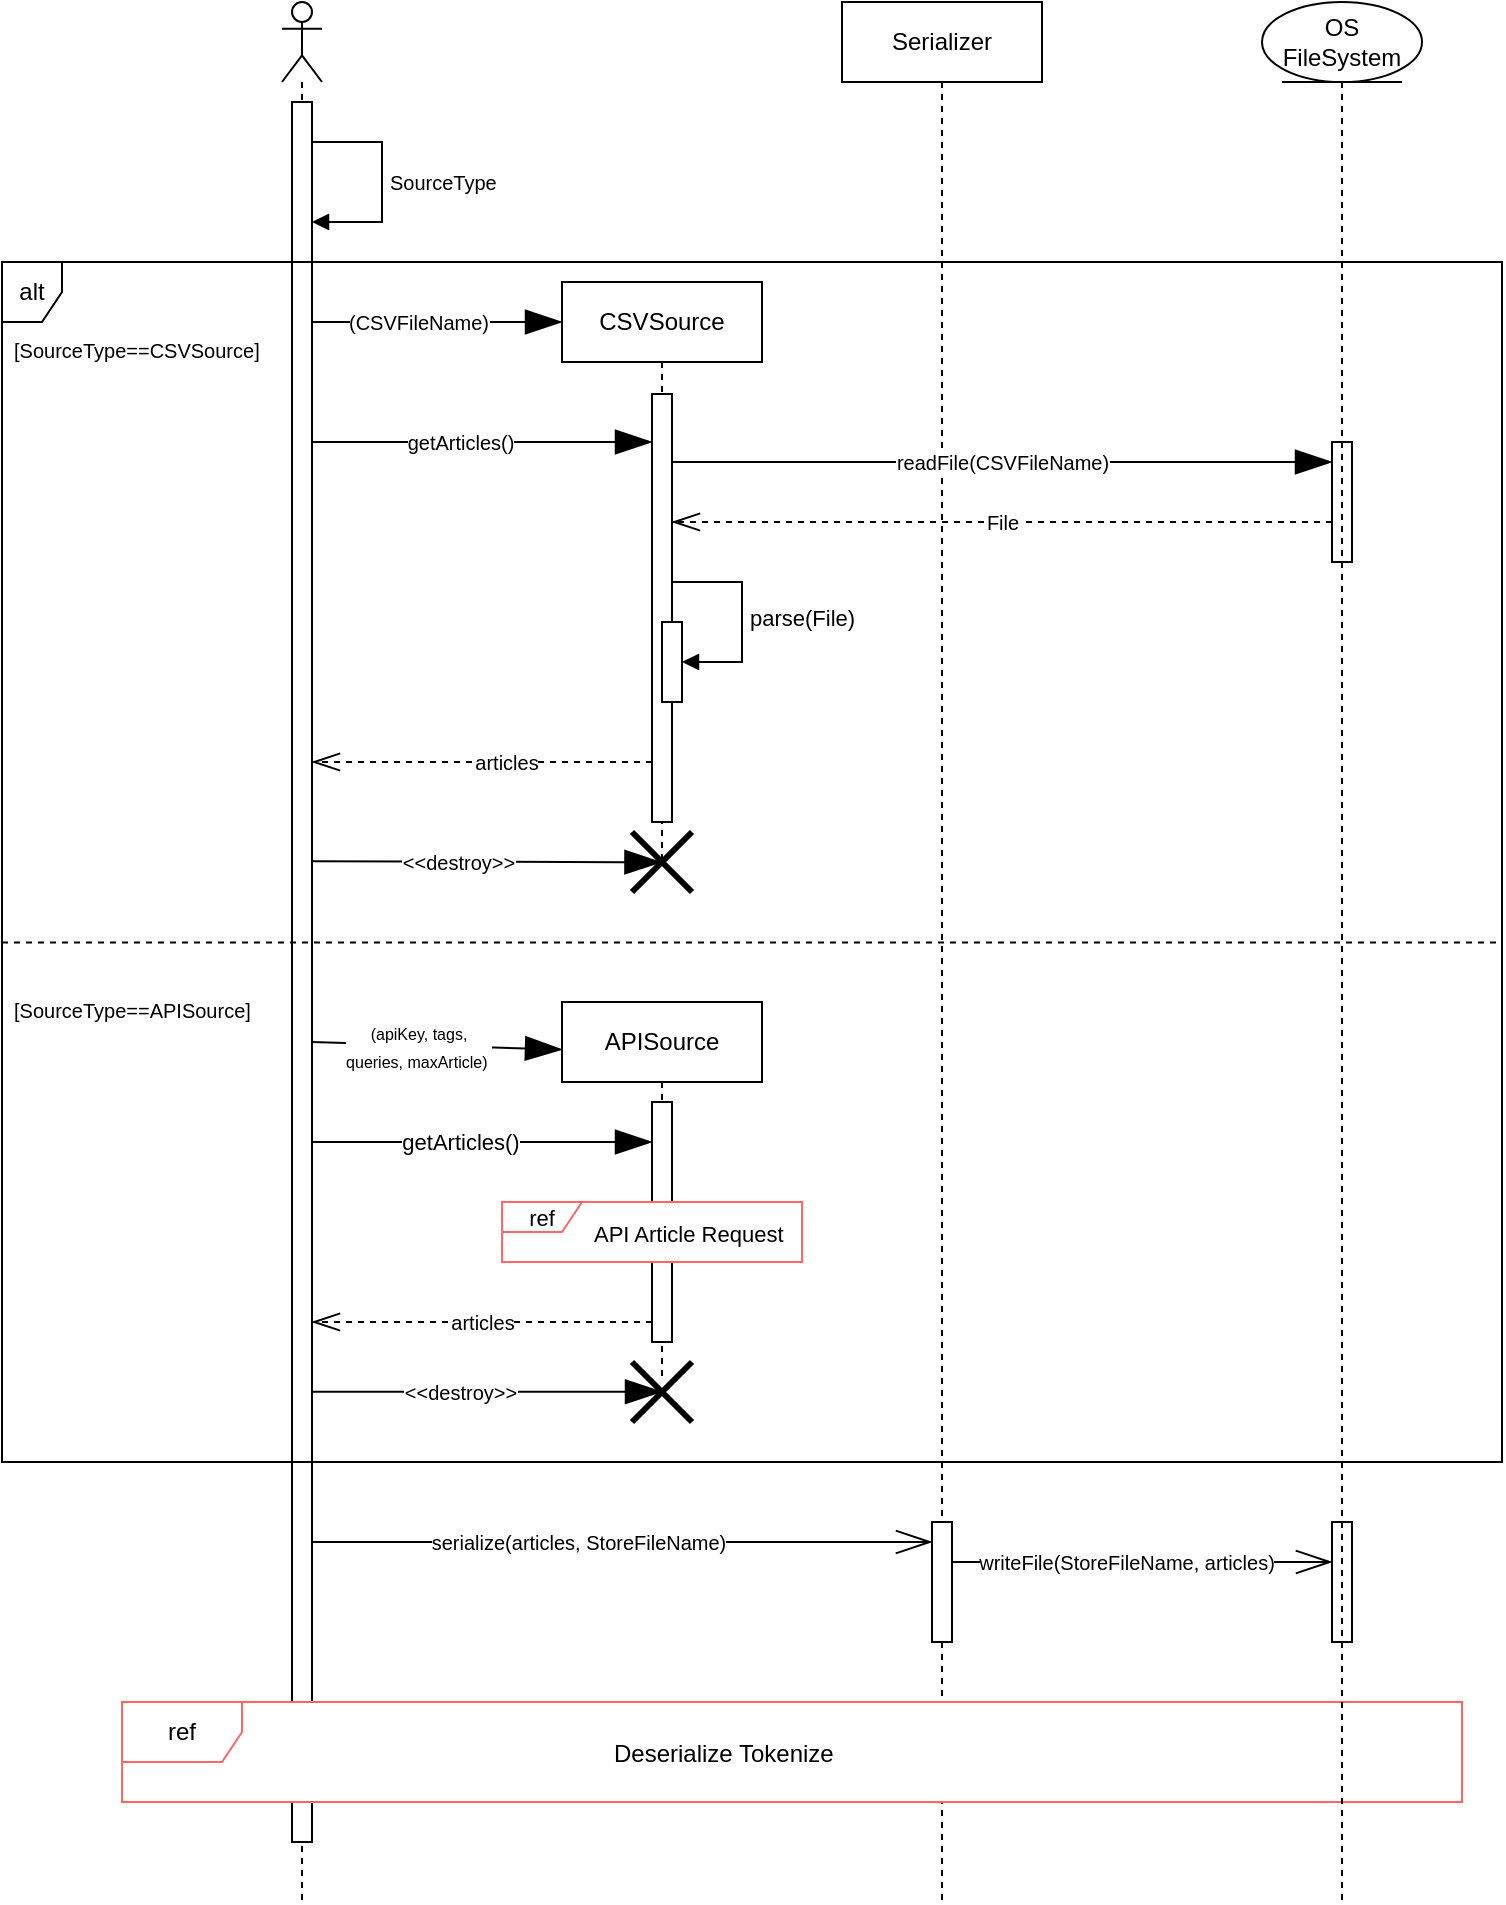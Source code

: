 <mxfile version="21.2.8" type="device">
  <diagram name="Page-1" id="2YBvvXClWsGukQMizWep">
    <mxGraphModel dx="1434" dy="-243" grid="1" gridSize="10" guides="1" tooltips="1" connect="1" arrows="1" fold="1" page="1" pageScale="1" pageWidth="850" pageHeight="1100" math="0" shadow="0">
      <root>
        <mxCell id="0" />
        <mxCell id="1" parent="0" />
        <mxCell id="KgcwhwzwJlgUO1JTBY_t-3" value="" style="shape=umlLifeline;perimeter=lifelinePerimeter;whiteSpace=wrap;html=1;container=1;dropTarget=0;collapsible=0;recursiveResize=0;outlineConnect=0;portConstraint=eastwest;newEdgeStyle={&quot;edgeStyle&quot;:&quot;elbowEdgeStyle&quot;,&quot;elbow&quot;:&quot;vertical&quot;,&quot;curved&quot;:0,&quot;rounded&quot;:0};participant=umlActor;size=40;" parent="1" vertex="1">
          <mxGeometry x="150" y="1120" width="20" height="950" as="geometry" />
        </mxCell>
        <mxCell id="KgcwhwzwJlgUO1JTBY_t-4" value="" style="html=1;points=[];perimeter=orthogonalPerimeter;outlineConnect=0;targetShapes=umlLifeline;portConstraint=eastwest;newEdgeStyle={&quot;edgeStyle&quot;:&quot;elbowEdgeStyle&quot;,&quot;elbow&quot;:&quot;vertical&quot;,&quot;curved&quot;:0,&quot;rounded&quot;:0};" parent="KgcwhwzwJlgUO1JTBY_t-3" vertex="1">
          <mxGeometry x="5" y="50" width="10" height="870" as="geometry" />
        </mxCell>
        <mxCell id="6_1-8qy97I9ZGp-JPqzc-2" value="&lt;font style=&quot;font-size: 10px;&quot;&gt;SourceType&lt;/font&gt;" style="html=1;align=left;spacingLeft=2;endArrow=block;rounded=0;edgeStyle=orthogonalEdgeStyle;curved=0;rounded=0;" parent="KgcwhwzwJlgUO1JTBY_t-3" source="KgcwhwzwJlgUO1JTBY_t-4" target="KgcwhwzwJlgUO1JTBY_t-4" edge="1">
          <mxGeometry relative="1" as="geometry">
            <mxPoint x="20" y="60" as="sourcePoint" />
            <Array as="points">
              <mxPoint x="50" y="70" />
              <mxPoint x="50" y="110" />
            </Array>
            <mxPoint x="20" y="90" as="targetPoint" />
          </mxGeometry>
        </mxCell>
        <mxCell id="6_1-8qy97I9ZGp-JPqzc-3" value="alt" style="shape=umlFrame;whiteSpace=wrap;html=1;pointerEvents=0;width=30;height=30;" parent="1" vertex="1">
          <mxGeometry x="10" y="1250" width="750" height="600" as="geometry" />
        </mxCell>
        <mxCell id="6_1-8qy97I9ZGp-JPqzc-4" value="&lt;font style=&quot;font-size: 10px;&quot;&gt;[SourceType==CSVSource]&lt;/font&gt;" style="text;strokeColor=none;fillColor=none;align=left;verticalAlign=top;spacingLeft=4;spacingRight=4;overflow=hidden;rotatable=0;points=[[0,0.5],[1,0.5]];portConstraint=eastwest;whiteSpace=wrap;html=1;" parent="1" vertex="1">
          <mxGeometry x="10" y="1280" width="140" height="26" as="geometry" />
        </mxCell>
        <mxCell id="6_1-8qy97I9ZGp-JPqzc-5" value="CSVSource" style="shape=umlLifeline;perimeter=lifelinePerimeter;whiteSpace=wrap;html=1;container=1;dropTarget=0;collapsible=0;recursiveResize=0;outlineConnect=0;portConstraint=eastwest;newEdgeStyle={&quot;edgeStyle&quot;:&quot;elbowEdgeStyle&quot;,&quot;elbow&quot;:&quot;vertical&quot;,&quot;curved&quot;:0,&quot;rounded&quot;:0};" parent="1" vertex="1">
          <mxGeometry x="290" y="1260" width="100" height="290" as="geometry" />
        </mxCell>
        <mxCell id="6_1-8qy97I9ZGp-JPqzc-6" value="" style="html=1;points=[];perimeter=orthogonalPerimeter;outlineConnect=0;targetShapes=umlLifeline;portConstraint=eastwest;newEdgeStyle={&quot;edgeStyle&quot;:&quot;elbowEdgeStyle&quot;,&quot;elbow&quot;:&quot;vertical&quot;,&quot;curved&quot;:0,&quot;rounded&quot;:0};" parent="6_1-8qy97I9ZGp-JPqzc-5" vertex="1">
          <mxGeometry x="45" y="56" width="10" height="214" as="geometry" />
        </mxCell>
        <mxCell id="WzOtO7L-p5QBb_bY3mz2-6" value="" style="html=1;points=[];perimeter=orthogonalPerimeter;outlineConnect=0;targetShapes=umlLifeline;portConstraint=eastwest;newEdgeStyle={&quot;edgeStyle&quot;:&quot;elbowEdgeStyle&quot;,&quot;elbow&quot;:&quot;vertical&quot;,&quot;curved&quot;:0,&quot;rounded&quot;:0};" parent="6_1-8qy97I9ZGp-JPqzc-5" vertex="1">
          <mxGeometry x="50" y="170" width="10" height="40" as="geometry" />
        </mxCell>
        <mxCell id="WzOtO7L-p5QBb_bY3mz2-7" value="parse(File)" style="html=1;align=left;spacingLeft=2;endArrow=block;rounded=0;edgeStyle=orthogonalEdgeStyle;curved=0;rounded=0;" parent="6_1-8qy97I9ZGp-JPqzc-5" source="6_1-8qy97I9ZGp-JPqzc-6" target="WzOtO7L-p5QBb_bY3mz2-6" edge="1">
          <mxGeometry relative="1" as="geometry">
            <mxPoint x="60" y="150" as="sourcePoint" />
            <Array as="points">
              <mxPoint x="90" y="150" />
              <mxPoint x="90" y="190" />
            </Array>
          </mxGeometry>
        </mxCell>
        <mxCell id="6_1-8qy97I9ZGp-JPqzc-15" value="&lt;font style=&quot;font-size: 10px;&quot;&gt;getArticles()&lt;/font&gt;" style="endArrow=blockThin;endSize=16;endFill=1;html=1;rounded=0;" parent="1" target="6_1-8qy97I9ZGp-JPqzc-6" edge="1">
          <mxGeometry x="-0.133" width="160" relative="1" as="geometry">
            <mxPoint x="165" y="1340" as="sourcePoint" />
            <mxPoint x="315" y="1340" as="targetPoint" />
            <Array as="points">
              <mxPoint x="190" y="1340" />
              <mxPoint x="290" y="1340" />
            </Array>
            <mxPoint as="offset" />
          </mxGeometry>
        </mxCell>
        <mxCell id="6_1-8qy97I9ZGp-JPqzc-19" value="" style="endArrow=none;dashed=1;html=1;rounded=0;exitX=0;exitY=0.567;exitDx=0;exitDy=0;exitPerimeter=0;entryX=0.999;entryY=0.567;entryDx=0;entryDy=0;entryPerimeter=0;" parent="1" source="6_1-8qy97I9ZGp-JPqzc-3" target="6_1-8qy97I9ZGp-JPqzc-3" edge="1">
          <mxGeometry width="50" height="50" relative="1" as="geometry">
            <mxPoint x="260" y="1500" as="sourcePoint" />
            <mxPoint x="760" y="1410" as="targetPoint" />
          </mxGeometry>
        </mxCell>
        <mxCell id="6_1-8qy97I9ZGp-JPqzc-20" value="&lt;font style=&quot;font-size: 10px;&quot;&gt;[SourceType==APISource]&lt;/font&gt;" style="text;strokeColor=none;fillColor=none;align=left;verticalAlign=top;spacingLeft=4;spacingRight=4;overflow=hidden;rotatable=0;points=[[0,0.5],[1,0.5]];portConstraint=eastwest;whiteSpace=wrap;html=1;" parent="1" vertex="1">
          <mxGeometry x="10" y="1610" width="140" height="30" as="geometry" />
        </mxCell>
        <mxCell id="6_1-8qy97I9ZGp-JPqzc-21" value="APISource" style="shape=umlLifeline;perimeter=lifelinePerimeter;whiteSpace=wrap;html=1;container=1;dropTarget=0;collapsible=0;recursiveResize=0;outlineConnect=0;portConstraint=eastwest;newEdgeStyle={&quot;edgeStyle&quot;:&quot;elbowEdgeStyle&quot;,&quot;elbow&quot;:&quot;vertical&quot;,&quot;curved&quot;:0,&quot;rounded&quot;:0};" parent="1" vertex="1">
          <mxGeometry x="290" y="1620" width="100" height="190" as="geometry" />
        </mxCell>
        <mxCell id="6_1-8qy97I9ZGp-JPqzc-22" value="" style="html=1;points=[];perimeter=orthogonalPerimeter;outlineConnect=0;targetShapes=umlLifeline;portConstraint=eastwest;newEdgeStyle={&quot;edgeStyle&quot;:&quot;elbowEdgeStyle&quot;,&quot;elbow&quot;:&quot;vertical&quot;,&quot;curved&quot;:0,&quot;rounded&quot;:0};fillStyle=solid;" parent="6_1-8qy97I9ZGp-JPqzc-21" vertex="1">
          <mxGeometry x="45" y="50" width="10" height="120" as="geometry" />
        </mxCell>
        <mxCell id="6_1-8qy97I9ZGp-JPqzc-26" value="" style="shape=umlDestroy;whiteSpace=wrap;html=1;strokeWidth=3;targetShapes=umlLifeline;" parent="1" vertex="1">
          <mxGeometry x="325" y="1800" width="30" height="30" as="geometry" />
        </mxCell>
        <mxCell id="NDGKZVB12Xw6W9YrpPGg-1" value="Serializer" style="shape=umlLifeline;perimeter=lifelinePerimeter;whiteSpace=wrap;html=1;container=1;dropTarget=0;collapsible=0;recursiveResize=0;outlineConnect=0;portConstraint=eastwest;newEdgeStyle={&quot;edgeStyle&quot;:&quot;elbowEdgeStyle&quot;,&quot;elbow&quot;:&quot;vertical&quot;,&quot;curved&quot;:0,&quot;rounded&quot;:0};" parent="1" vertex="1">
          <mxGeometry x="430" y="1120" width="100" height="950" as="geometry" />
        </mxCell>
        <mxCell id="NDGKZVB12Xw6W9YrpPGg-2" value="" style="html=1;points=[];perimeter=orthogonalPerimeter;outlineConnect=0;targetShapes=umlLifeline;portConstraint=eastwest;newEdgeStyle={&quot;edgeStyle&quot;:&quot;elbowEdgeStyle&quot;,&quot;elbow&quot;:&quot;vertical&quot;,&quot;curved&quot;:0,&quot;rounded&quot;:0};" parent="NDGKZVB12Xw6W9YrpPGg-1" vertex="1">
          <mxGeometry x="45" y="760" width="10" height="60" as="geometry" />
        </mxCell>
        <mxCell id="NDGKZVB12Xw6W9YrpPGg-3" value="&lt;font style=&quot;font-size: 10px;&quot;&gt;serialize(articles, StoreFileName)&lt;/font&gt;" style="endArrow=openThin;endSize=16;endFill=0;html=1;rounded=0;" parent="1" target="NDGKZVB12Xw6W9YrpPGg-2" edge="1">
          <mxGeometry x="-0.143" width="160" relative="1" as="geometry">
            <mxPoint x="165" y="1890" as="sourcePoint" />
            <mxPoint x="470" y="1880" as="targetPoint" />
            <mxPoint as="offset" />
            <Array as="points">
              <mxPoint x="250" y="1890" />
              <mxPoint x="400" y="1890" />
            </Array>
          </mxGeometry>
        </mxCell>
        <mxCell id="NDGKZVB12Xw6W9YrpPGg-5" value="&lt;font style=&quot;font-size: 10px;&quot;&gt;writeFile(StoreFileName, articles)&lt;/font&gt;" style="endArrow=openThin;endSize=16;endFill=0;html=1;rounded=0;" parent="1" source="NDGKZVB12Xw6W9YrpPGg-2" target="NDGKZVB12Xw6W9YrpPGg-6" edge="1">
          <mxGeometry x="-0.085" width="160" relative="1" as="geometry">
            <mxPoint x="490" y="1900" as="sourcePoint" />
            <mxPoint x="670" y="1900" as="targetPoint" />
            <mxPoint as="offset" />
            <Array as="points">
              <mxPoint x="580" y="1900" />
            </Array>
          </mxGeometry>
        </mxCell>
        <mxCell id="NDGKZVB12Xw6W9YrpPGg-8" value="&lt;font style=&quot;font-size: 10px;&quot;&gt;readFile(CSVFileName)&lt;/font&gt;" style="endArrow=blockThin;endSize=16;endFill=1;html=1;rounded=0;" parent="1" target="NDGKZVB12Xw6W9YrpPGg-7" edge="1">
          <mxGeometry width="160" relative="1" as="geometry">
            <mxPoint x="345" y="1350" as="sourcePoint" />
            <mxPoint x="630" y="1350" as="targetPoint" />
            <mxPoint as="offset" />
            <Array as="points">
              <mxPoint x="345" y="1350" />
              <mxPoint x="425" y="1350" />
              <mxPoint x="445" y="1350" />
            </Array>
          </mxGeometry>
        </mxCell>
        <mxCell id="NDGKZVB12Xw6W9YrpPGg-9" value="&lt;font style=&quot;font-size: 10px;&quot;&gt;File&lt;/font&gt;" style="endArrow=openThin;endSize=12;dashed=1;html=1;rounded=0;endFill=0;" parent="1" source="NDGKZVB12Xw6W9YrpPGg-7" edge="1">
          <mxGeometry width="160" relative="1" as="geometry">
            <mxPoint x="630" y="1370" as="sourcePoint" />
            <mxPoint x="345" y="1380" as="targetPoint" />
            <Array as="points">
              <mxPoint x="620" y="1380" />
            </Array>
            <mxPoint as="offset" />
          </mxGeometry>
        </mxCell>
        <mxCell id="NDGKZVB12Xw6W9YrpPGg-24" value="&lt;font style=&quot;font-size: 11px;&quot;&gt;ref&lt;/font&gt;" style="shape=umlFrame;whiteSpace=wrap;html=1;pointerEvents=0;width=40;height=15;fillStyle=hatch;gradientColor=#FFFFFF;swimlaneFillColor=default;strokeColor=#FF6666;" parent="1" vertex="1">
          <mxGeometry x="260" y="1720" width="150" height="30" as="geometry" />
        </mxCell>
        <mxCell id="NDGKZVB12Xw6W9YrpPGg-26" value="&lt;font style=&quot;font-size: 11px;&quot;&gt;API Article Request&lt;/font&gt;" style="text;strokeColor=none;fillColor=none;align=left;verticalAlign=top;spacingLeft=4;spacingRight=4;overflow=hidden;rotatable=0;points=[[0,0.5],[1,0.5]];portConstraint=eastwest;whiteSpace=wrap;html=1;" parent="1" vertex="1">
          <mxGeometry x="300" y="1722" width="110" height="26" as="geometry" />
        </mxCell>
        <mxCell id="WzOtO7L-p5QBb_bY3mz2-1" value="ref" style="shape=umlFrame;whiteSpace=wrap;html=1;pointerEvents=0;swimlaneFillColor=default;gradientColor=#FFFFFF;strokeColor=#FF6666;" parent="1" vertex="1">
          <mxGeometry x="70" y="1970" width="670" height="50" as="geometry" />
        </mxCell>
        <mxCell id="WzOtO7L-p5QBb_bY3mz2-2" value="Deserialize Tokenize" style="text;strokeColor=none;fillColor=none;align=left;verticalAlign=top;spacingLeft=4;spacingRight=4;overflow=hidden;rotatable=0;points=[[0,0.5],[1,0.5]];portConstraint=eastwest;whiteSpace=wrap;html=1;" parent="1" vertex="1">
          <mxGeometry x="310" y="1982" width="130" height="26" as="geometry" />
        </mxCell>
        <mxCell id="WzOtO7L-p5QBb_bY3mz2-9" value="&lt;font style=&quot;font-size: 10px;&quot;&gt;articles&lt;/font&gt;" style="endArrow=openThin;endSize=12;dashed=1;html=1;rounded=0;endFill=0;" parent="1" source="6_1-8qy97I9ZGp-JPqzc-6" edge="1">
          <mxGeometry x="-0.133" width="160" relative="1" as="geometry">
            <mxPoint x="315" y="1500" as="sourcePoint" />
            <mxPoint x="165" y="1500" as="targetPoint" />
            <Array as="points">
              <mxPoint x="290" y="1500" />
            </Array>
            <mxPoint as="offset" />
          </mxGeometry>
        </mxCell>
        <mxCell id="6_1-8qy97I9ZGp-JPqzc-17" value="" style="shape=umlDestroy;whiteSpace=wrap;html=1;strokeWidth=3;targetShapes=umlLifeline;" parent="1" vertex="1">
          <mxGeometry x="325" y="1535" width="30" height="30" as="geometry" />
        </mxCell>
        <mxCell id="WzOtO7L-p5QBb_bY3mz2-12" value="&lt;font style=&quot;font-size: 10px;&quot;&gt;(CSVFileName)&lt;/font&gt;" style="endArrow=blockThin;endSize=16;endFill=1;html=1;rounded=0;entryX=0;entryY=0.069;entryDx=0;entryDy=0;entryPerimeter=0;" parent="1" target="6_1-8qy97I9ZGp-JPqzc-5" edge="1">
          <mxGeometry x="-0.143" width="160" relative="1" as="geometry">
            <mxPoint x="165" y="1280" as="sourcePoint" />
            <mxPoint x="270" y="1280" as="targetPoint" />
            <mxPoint as="offset" />
          </mxGeometry>
        </mxCell>
        <mxCell id="WzOtO7L-p5QBb_bY3mz2-13" value="&lt;font style=&quot;font-size: 10px;&quot;&gt;&amp;lt;&amp;lt;destroy&amp;gt;&amp;gt;&lt;/font&gt;" style="endArrow=blockThin;endSize=16;endFill=1;html=1;rounded=0;entryX=0.491;entryY=0.504;entryDx=0;entryDy=0;entryPerimeter=0;" parent="1" target="6_1-8qy97I9ZGp-JPqzc-17" edge="1">
          <mxGeometry x="-0.161" width="160" relative="1" as="geometry">
            <mxPoint x="165" y="1549.66" as="sourcePoint" />
            <mxPoint x="320" y="1549.66" as="targetPoint" />
            <mxPoint as="offset" />
          </mxGeometry>
        </mxCell>
        <mxCell id="WzOtO7L-p5QBb_bY3mz2-14" value="&lt;font style=&quot;font-size: 8px;&quot;&gt;(apiKey, tags,&lt;br&gt;queries, maxArticle)&amp;nbsp;&lt;/font&gt;" style="endArrow=blockThin;endSize=16;endFill=1;html=1;rounded=0;entryX=0;entryY=0.125;entryDx=0;entryDy=0;entryPerimeter=0;" parent="1" target="6_1-8qy97I9ZGp-JPqzc-21" edge="1">
          <mxGeometry x="-0.143" width="160" relative="1" as="geometry">
            <mxPoint x="165" y="1640" as="sourcePoint" />
            <mxPoint x="270" y="1640" as="targetPoint" />
            <mxPoint as="offset" />
          </mxGeometry>
        </mxCell>
        <mxCell id="WzOtO7L-p5QBb_bY3mz2-15" value="&lt;font style=&quot;font-size: 10px;&quot;&gt;&amp;lt;&amp;lt;destroy&amp;gt;&amp;gt;&lt;/font&gt;" style="endArrow=blockThin;endSize=16;endFill=1;html=1;rounded=0;" parent="1" edge="1">
          <mxGeometry x="-0.161" width="160" relative="1" as="geometry">
            <mxPoint x="165" y="1814.89" as="sourcePoint" />
            <mxPoint x="340" y="1814.89" as="targetPoint" />
            <mxPoint as="offset" />
            <Array as="points">
              <mxPoint x="170" y="1814.89" />
            </Array>
          </mxGeometry>
        </mxCell>
        <mxCell id="WzOtO7L-p5QBb_bY3mz2-16" value="&lt;font style=&quot;font-size: 10px;&quot;&gt;articles&lt;/font&gt;" style="endArrow=openThin;endSize=12;dashed=1;html=1;rounded=0;endFill=0;" parent="1" edge="1">
          <mxGeometry width="160" relative="1" as="geometry">
            <mxPoint x="335" y="1780" as="sourcePoint" />
            <mxPoint x="165" y="1780" as="targetPoint" />
            <Array as="points">
              <mxPoint x="310" y="1780" />
              <mxPoint x="280" y="1780" />
            </Array>
            <mxPoint as="offset" />
          </mxGeometry>
        </mxCell>
        <mxCell id="WzOtO7L-p5QBb_bY3mz2-17" value="&lt;font style=&quot;font-size: 11px;&quot;&gt;getArticles()&lt;/font&gt;" style="endArrow=blockThin;endSize=16;endFill=1;html=1;rounded=0;" parent="1" edge="1">
          <mxGeometry x="-0.133" width="160" relative="1" as="geometry">
            <mxPoint x="165" y="1690" as="sourcePoint" />
            <mxPoint x="335" y="1690" as="targetPoint" />
            <Array as="points">
              <mxPoint x="200" y="1690" />
              <mxPoint x="290" y="1690" />
            </Array>
            <mxPoint as="offset" />
          </mxGeometry>
        </mxCell>
        <mxCell id="NDGKZVB12Xw6W9YrpPGg-6" value="" style="html=1;points=[];perimeter=orthogonalPerimeter;outlineConnect=0;targetShapes=umlLifeline;portConstraint=eastwest;newEdgeStyle={&quot;edgeStyle&quot;:&quot;elbowEdgeStyle&quot;,&quot;elbow&quot;:&quot;vertical&quot;,&quot;curved&quot;:0,&quot;rounded&quot;:0};" parent="1" vertex="1">
          <mxGeometry x="675" y="1880" width="10" height="60" as="geometry" />
        </mxCell>
        <mxCell id="NDGKZVB12Xw6W9YrpPGg-7" value="" style="html=1;points=[];perimeter=orthogonalPerimeter;outlineConnect=0;targetShapes=umlLifeline;portConstraint=eastwest;newEdgeStyle={&quot;edgeStyle&quot;:&quot;elbowEdgeStyle&quot;,&quot;elbow&quot;:&quot;vertical&quot;,&quot;curved&quot;:0,&quot;rounded&quot;:0};" parent="1" vertex="1">
          <mxGeometry x="675" y="1340" width="10" height="60" as="geometry" />
        </mxCell>
        <mxCell id="MN7pzo67MeaETtsZHXxc-1" value="OS FileSystem" style="shape=umlLifeline;perimeter=lifelinePerimeter;whiteSpace=wrap;html=1;container=1;dropTarget=0;collapsible=0;recursiveResize=0;outlineConnect=0;portConstraint=eastwest;newEdgeStyle={&quot;edgeStyle&quot;:&quot;elbowEdgeStyle&quot;,&quot;elbow&quot;:&quot;vertical&quot;,&quot;curved&quot;:0,&quot;rounded&quot;:0};participant=umlEntity;" vertex="1" parent="1">
          <mxGeometry x="640" y="1120" width="80" height="950" as="geometry" />
        </mxCell>
      </root>
    </mxGraphModel>
  </diagram>
</mxfile>

